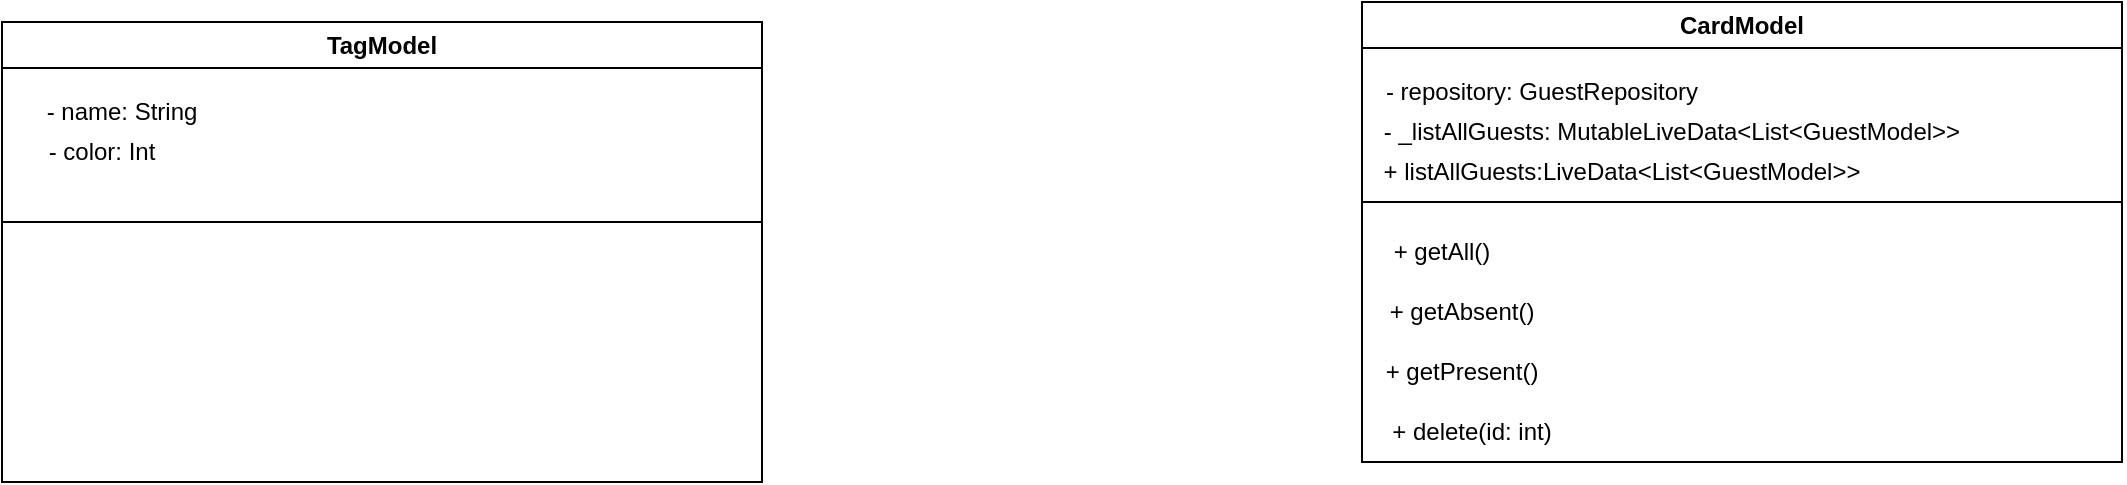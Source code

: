 <mxfile version="20.6.0" type="github">
  <diagram id="0dBuIqj76AondTTtISzp" name="Página-1">
    <mxGraphModel dx="1422" dy="762" grid="1" gridSize="10" guides="1" tooltips="1" connect="1" arrows="1" fold="1" page="1" pageScale="1" pageWidth="827" pageHeight="1169" math="0" shadow="0">
      <root>
        <mxCell id="0" />
        <mxCell id="1" parent="0" />
        <mxCell id="6obno0GaThmGZOT__fC_-1" value="TagModel" style="swimlane;whiteSpace=wrap;html=1;" parent="1" vertex="1">
          <mxGeometry x="90" y="190" width="380" height="230" as="geometry" />
        </mxCell>
        <mxCell id="6obno0GaThmGZOT__fC_-2" value="- name: String" style="text;html=1;strokeColor=none;fillColor=none;align=center;verticalAlign=middle;whiteSpace=wrap;rounded=0;" parent="6obno0GaThmGZOT__fC_-1" vertex="1">
          <mxGeometry y="30" width="120" height="30" as="geometry" />
        </mxCell>
        <mxCell id="6obno0GaThmGZOT__fC_-3" value="- color: Int" style="text;html=1;strokeColor=none;fillColor=none;align=center;verticalAlign=middle;whiteSpace=wrap;rounded=0;" parent="6obno0GaThmGZOT__fC_-1" vertex="1">
          <mxGeometry y="50" width="100" height="30" as="geometry" />
        </mxCell>
        <mxCell id="6obno0GaThmGZOT__fC_-5" value="" style="endArrow=none;html=1;rounded=0;exitX=0.037;exitY=1;exitDx=0;exitDy=0;exitPerimeter=0;" parent="1" edge="1">
          <mxGeometry width="50" height="50" relative="1" as="geometry">
            <mxPoint x="90.36" y="290" as="sourcePoint" />
            <mxPoint x="470" y="290" as="targetPoint" />
          </mxGeometry>
        </mxCell>
        <mxCell id="n3Wyt3uiERUh9bAAoLCt-1" value="CardModel" style="swimlane;whiteSpace=wrap;html=1;" vertex="1" parent="1">
          <mxGeometry x="770" y="180" width="380" height="230" as="geometry" />
        </mxCell>
        <mxCell id="n3Wyt3uiERUh9bAAoLCt-2" value="- repository: GuestRepository" style="text;html=1;strokeColor=none;fillColor=none;align=center;verticalAlign=middle;whiteSpace=wrap;rounded=0;" vertex="1" parent="n3Wyt3uiERUh9bAAoLCt-1">
          <mxGeometry y="30" width="180" height="30" as="geometry" />
        </mxCell>
        <mxCell id="n3Wyt3uiERUh9bAAoLCt-3" value="- _listAllGuests: MutableLiveData&amp;lt;List&amp;lt;GuestModel&amp;gt;&amp;gt;" style="text;html=1;strokeColor=none;fillColor=none;align=center;verticalAlign=middle;whiteSpace=wrap;rounded=0;" vertex="1" parent="n3Wyt3uiERUh9bAAoLCt-1">
          <mxGeometry y="50" width="310" height="30" as="geometry" />
        </mxCell>
        <mxCell id="n3Wyt3uiERUh9bAAoLCt-4" value="+ listAllGuests:LiveData&amp;lt;List&amp;lt;GuestModel&amp;gt;&amp;gt;" style="text;html=1;strokeColor=none;fillColor=none;align=center;verticalAlign=middle;whiteSpace=wrap;rounded=0;" vertex="1" parent="n3Wyt3uiERUh9bAAoLCt-1">
          <mxGeometry x="-10" y="70" width="280" height="30" as="geometry" />
        </mxCell>
        <mxCell id="n3Wyt3uiERUh9bAAoLCt-5" value="+ getAll()" style="text;html=1;strokeColor=none;fillColor=none;align=center;verticalAlign=middle;whiteSpace=wrap;rounded=0;" vertex="1" parent="n3Wyt3uiERUh9bAAoLCt-1">
          <mxGeometry x="10" y="110" width="60" height="30" as="geometry" />
        </mxCell>
        <mxCell id="n3Wyt3uiERUh9bAAoLCt-6" value="+ getAbsent()" style="text;html=1;strokeColor=none;fillColor=none;align=center;verticalAlign=middle;whiteSpace=wrap;rounded=0;" vertex="1" parent="n3Wyt3uiERUh9bAAoLCt-1">
          <mxGeometry x="10" y="140" width="80" height="30" as="geometry" />
        </mxCell>
        <mxCell id="n3Wyt3uiERUh9bAAoLCt-7" value="+ getPresent()" style="text;html=1;strokeColor=none;fillColor=none;align=center;verticalAlign=middle;whiteSpace=wrap;rounded=0;" vertex="1" parent="n3Wyt3uiERUh9bAAoLCt-1">
          <mxGeometry x="10" y="170" width="80" height="30" as="geometry" />
        </mxCell>
        <mxCell id="n3Wyt3uiERUh9bAAoLCt-8" value="+ delete(id: int)" style="text;html=1;strokeColor=none;fillColor=none;align=center;verticalAlign=middle;whiteSpace=wrap;rounded=0;" vertex="1" parent="n3Wyt3uiERUh9bAAoLCt-1">
          <mxGeometry x="10" y="200" width="90" height="30" as="geometry" />
        </mxCell>
        <mxCell id="n3Wyt3uiERUh9bAAoLCt-9" value="" style="endArrow=none;html=1;rounded=0;exitX=0.037;exitY=1;exitDx=0;exitDy=0;exitPerimeter=0;" edge="1" parent="1" source="n3Wyt3uiERUh9bAAoLCt-4">
          <mxGeometry width="50" height="50" relative="1" as="geometry">
            <mxPoint x="910" y="340" as="sourcePoint" />
            <mxPoint x="1150" y="280" as="targetPoint" />
          </mxGeometry>
        </mxCell>
      </root>
    </mxGraphModel>
  </diagram>
</mxfile>
